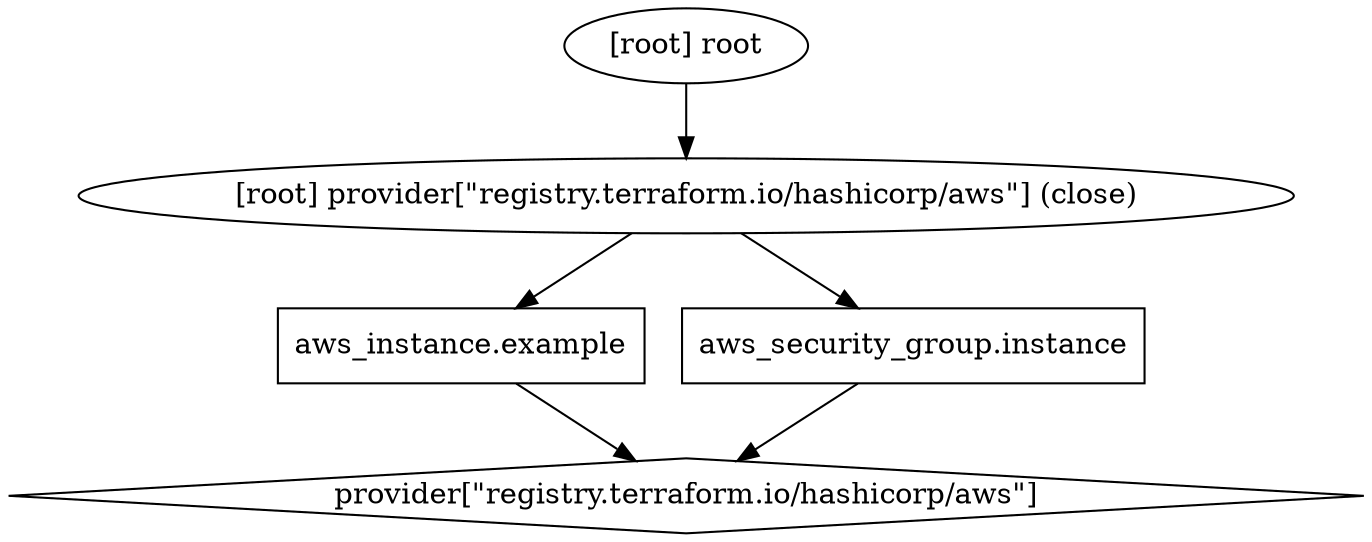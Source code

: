 digraph {
	compound = "true"
	newrank = "true"
	subgraph "root" {
		"[root] aws_instance.example (expand)" [label = "aws_instance.example", shape = "box"]
		"[root] aws_security_group.instance (expand)" [label = "aws_security_group.instance", shape = "box"]
		"[root] provider[\"registry.terraform.io/hashicorp/aws\"]" [label = "provider[\"registry.terraform.io/hashicorp/aws\"]", shape = "diamond"]
		"[root] aws_instance.example (expand)" -> "[root] provider[\"registry.terraform.io/hashicorp/aws\"]"
		"[root] aws_security_group.instance (expand)" -> "[root] provider[\"registry.terraform.io/hashicorp/aws\"]"
		"[root] provider[\"registry.terraform.io/hashicorp/aws\"] (close)" -> "[root] aws_instance.example (expand)"
		"[root] provider[\"registry.terraform.io/hashicorp/aws\"] (close)" -> "[root] aws_security_group.instance (expand)"
		"[root] root" -> "[root] provider[\"registry.terraform.io/hashicorp/aws\"] (close)"
	}
}

